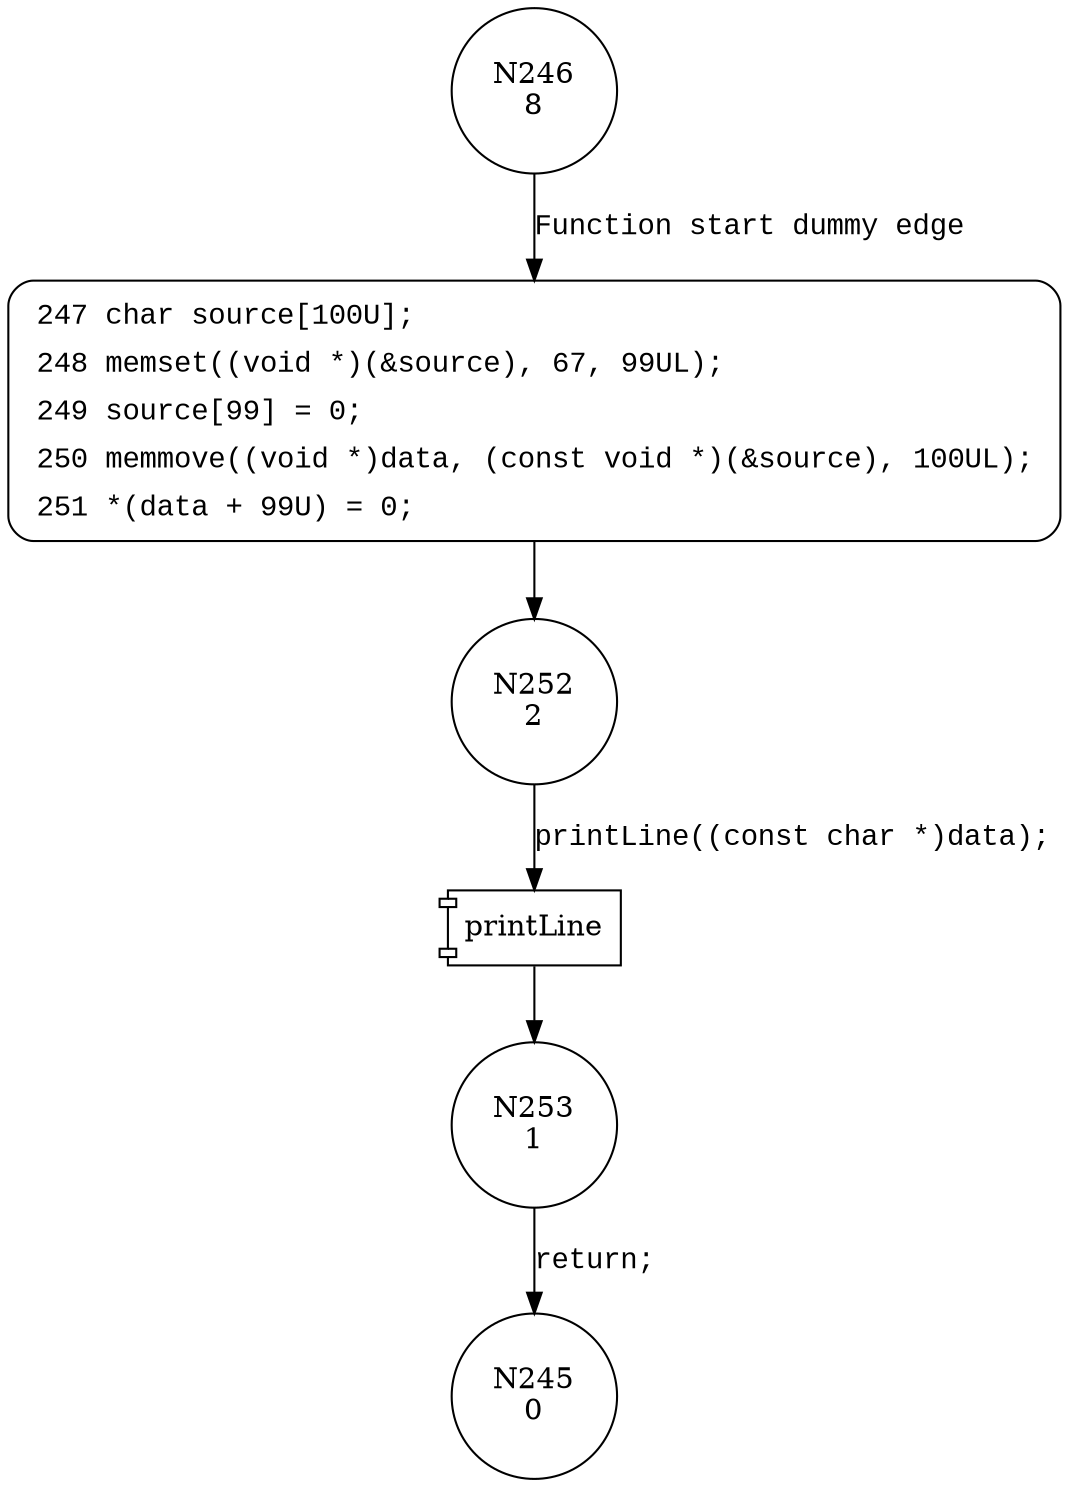 digraph CWE121_Stack_Based_Buffer_Overflow__CWE805_char_alloca_memmove_52c_badSink {
246 [shape="circle" label="N246\n8"]
247 [shape="circle" label="N247\n7"]
252 [shape="circle" label="N252\n2"]
253 [shape="circle" label="N253\n1"]
245 [shape="circle" label="N245\n0"]
247 [style="filled,bold" penwidth="1" fillcolor="white" fontname="Courier New" shape="Mrecord" label=<<table border="0" cellborder="0" cellpadding="3" bgcolor="white"><tr><td align="right">247</td><td align="left">char source[100U];</td></tr><tr><td align="right">248</td><td align="left">memset((void *)(&amp;source), 67, 99UL);</td></tr><tr><td align="right">249</td><td align="left">source[99] = 0;</td></tr><tr><td align="right">250</td><td align="left">memmove((void *)data, (const void *)(&amp;source), 100UL);</td></tr><tr><td align="right">251</td><td align="left">*(data + 99U) = 0;</td></tr></table>>]
247 -> 252[label=""]
246 -> 247 [label="Function start dummy edge" fontname="Courier New"]
100019 [shape="component" label="printLine"]
252 -> 100019 [label="printLine((const char *)data);" fontname="Courier New"]
100019 -> 253 [label="" fontname="Courier New"]
253 -> 245 [label="return;" fontname="Courier New"]
}